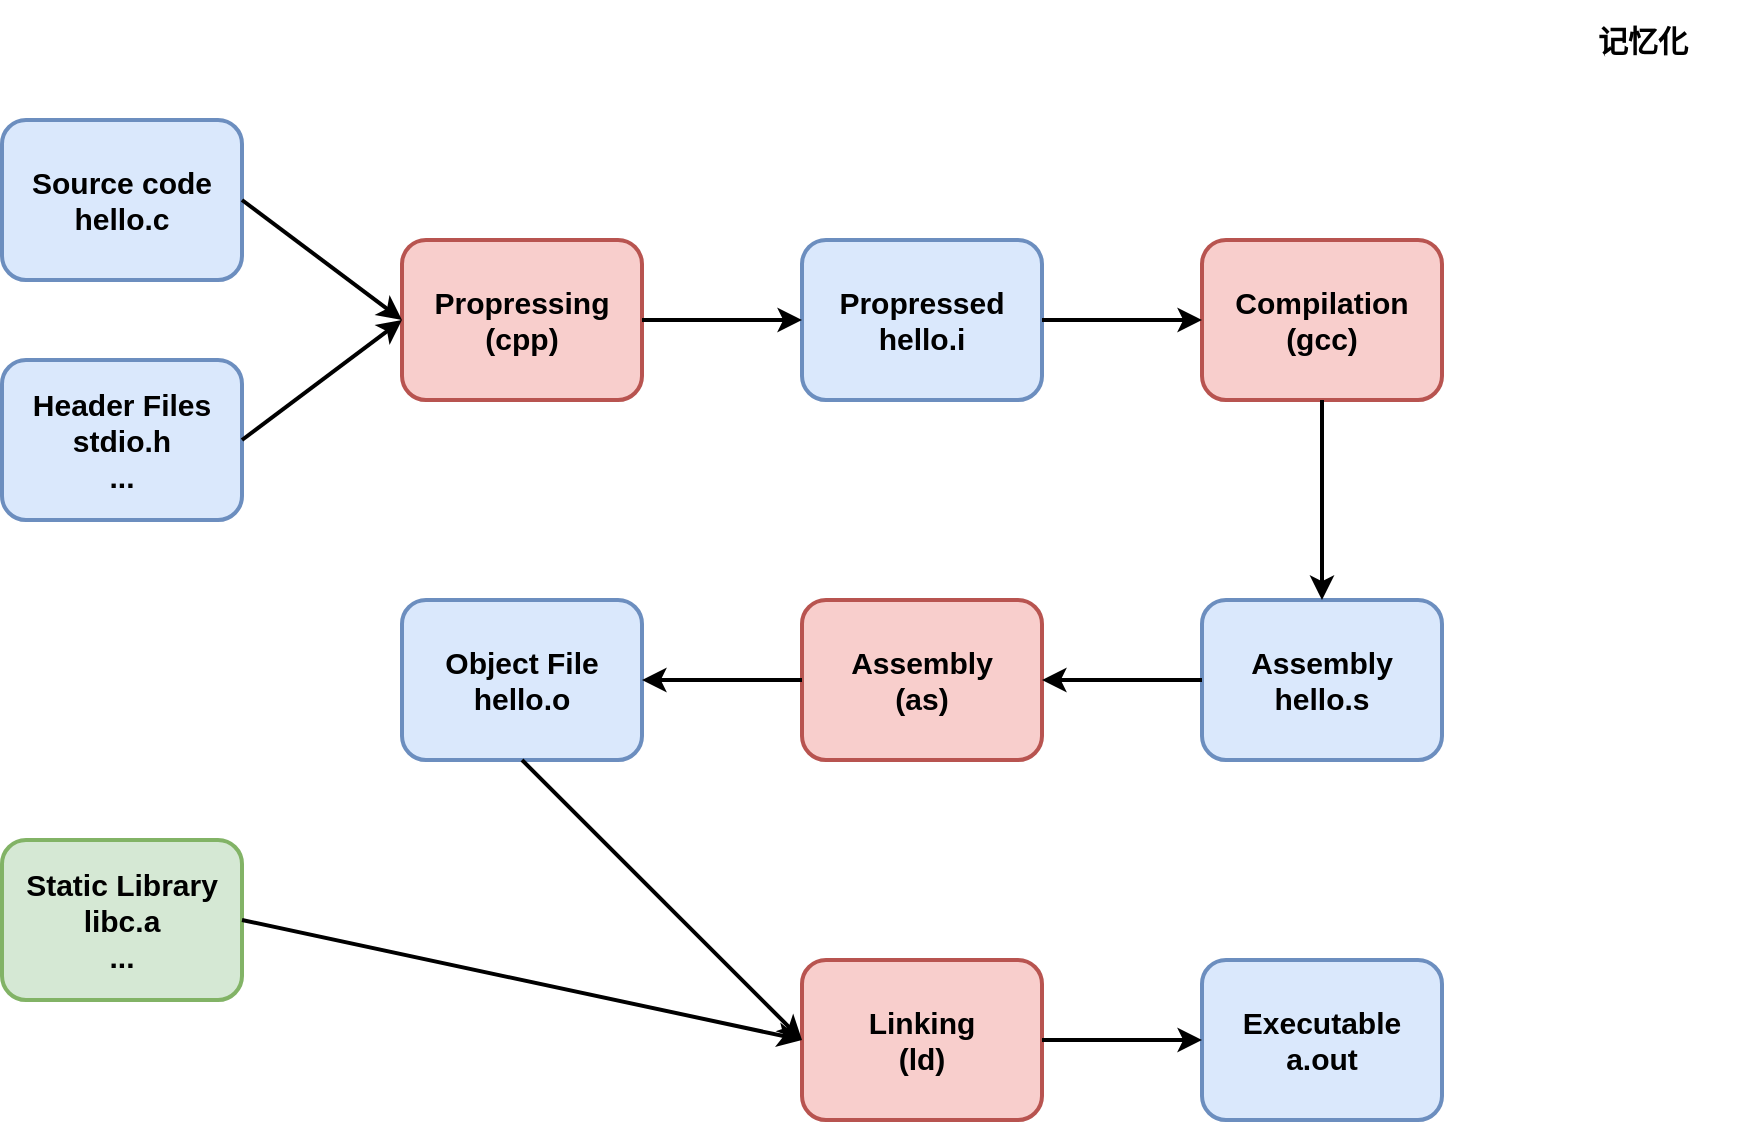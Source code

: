 <mxfile version="20.8.3" type="github">
  <diagram id="uWp80mwzBpb_2XNW5zBk" name="第 1 页">
    <mxGraphModel dx="177" dy="624" grid="1" gridSize="10" guides="1" tooltips="1" connect="1" arrows="1" fold="1" page="1" pageScale="1" pageWidth="827" pageHeight="1169" math="0" shadow="0">
      <root>
        <mxCell id="0" />
        <mxCell id="1" parent="0" />
        <mxCell id="LjfNCw7-rI7ph9ImsVuL-1" value="Source code&lt;br&gt;hello.c" style="rounded=1;whiteSpace=wrap;html=1;strokeWidth=2;fillWeight=4;hachureGap=8;hachureAngle=45;fillColor=#dae8fc;strokeColor=#6c8ebf;fontSize=15;fontStyle=1" vertex="1" parent="1">
          <mxGeometry x="1160" y="120" width="120" height="80" as="geometry" />
        </mxCell>
        <mxCell id="LjfNCw7-rI7ph9ImsVuL-2" value="Propressing&lt;br&gt;(cpp)" style="rounded=1;whiteSpace=wrap;html=1;strokeWidth=2;fillWeight=4;hachureGap=8;hachureAngle=45;fillColor=#f8cecc;strokeColor=#b85450;fontSize=15;fontStyle=1" vertex="1" parent="1">
          <mxGeometry x="1360" y="180" width="120" height="80" as="geometry" />
        </mxCell>
        <mxCell id="LjfNCw7-rI7ph9ImsVuL-3" value="" style="endArrow=classic;html=1;rounded=0;strokeWidth=2;exitX=1;exitY=0.5;exitDx=0;exitDy=0;entryX=0;entryY=0.5;entryDx=0;entryDy=0;" edge="1" parent="1" source="LjfNCw7-rI7ph9ImsVuL-1" target="LjfNCw7-rI7ph9ImsVuL-2">
          <mxGeometry width="50" height="50" relative="1" as="geometry">
            <mxPoint x="1120" y="120" as="sourcePoint" />
            <mxPoint x="1170" y="70" as="targetPoint" />
          </mxGeometry>
        </mxCell>
        <mxCell id="LjfNCw7-rI7ph9ImsVuL-4" value="记忆化" style="text;strokeColor=none;fillColor=none;html=1;fontSize=15;fontStyle=1;verticalAlign=middle;align=center;" vertex="1" parent="1">
          <mxGeometry x="1920" y="60" width="120" height="40" as="geometry" />
        </mxCell>
        <mxCell id="LjfNCw7-rI7ph9ImsVuL-5" value="Header Files&lt;br&gt;stdio.h&lt;br&gt;..." style="rounded=1;whiteSpace=wrap;html=1;strokeWidth=2;fillWeight=4;hachureGap=8;hachureAngle=45;fillColor=#dae8fc;strokeColor=#6c8ebf;fontSize=15;fontStyle=1" vertex="1" parent="1">
          <mxGeometry x="1160" y="240" width="120" height="80" as="geometry" />
        </mxCell>
        <mxCell id="LjfNCw7-rI7ph9ImsVuL-6" value="Object File&lt;br&gt;hello.o" style="rounded=1;whiteSpace=wrap;html=1;strokeWidth=2;fillWeight=4;hachureGap=8;hachureAngle=45;fillColor=#dae8fc;strokeColor=#6c8ebf;fontSize=15;fontStyle=1" vertex="1" parent="1">
          <mxGeometry x="1360" y="360" width="120" height="80" as="geometry" />
        </mxCell>
        <mxCell id="LjfNCw7-rI7ph9ImsVuL-7" value="Compilation&lt;br&gt;(gcc)" style="rounded=1;whiteSpace=wrap;html=1;strokeWidth=2;fillWeight=4;hachureGap=8;hachureAngle=45;fillColor=#f8cecc;strokeColor=#b85450;fontSize=15;fontStyle=1" vertex="1" parent="1">
          <mxGeometry x="1760" y="180" width="120" height="80" as="geometry" />
        </mxCell>
        <mxCell id="LjfNCw7-rI7ph9ImsVuL-8" value="Assembly&lt;br&gt;(as)" style="rounded=1;whiteSpace=wrap;html=1;strokeWidth=2;fillWeight=4;hachureGap=8;hachureAngle=45;fillColor=#f8cecc;strokeColor=#b85450;fontSize=15;fontStyle=1" vertex="1" parent="1">
          <mxGeometry x="1560" y="360" width="120" height="80" as="geometry" />
        </mxCell>
        <mxCell id="LjfNCw7-rI7ph9ImsVuL-9" value="Linking&lt;br&gt;(ld)" style="rounded=1;whiteSpace=wrap;html=1;strokeWidth=2;fillWeight=4;hachureGap=8;hachureAngle=45;fillColor=#f8cecc;strokeColor=#b85450;fontSize=15;fontStyle=1" vertex="1" parent="1">
          <mxGeometry x="1560" y="540" width="120" height="80" as="geometry" />
        </mxCell>
        <mxCell id="LjfNCw7-rI7ph9ImsVuL-10" value="Propressed&lt;br&gt;hello.i" style="rounded=1;whiteSpace=wrap;html=1;strokeWidth=2;fillWeight=4;hachureGap=8;hachureAngle=45;fillColor=#dae8fc;strokeColor=#6c8ebf;fontSize=15;fontStyle=1" vertex="1" parent="1">
          <mxGeometry x="1560" y="180" width="120" height="80" as="geometry" />
        </mxCell>
        <mxCell id="LjfNCw7-rI7ph9ImsVuL-11" value="" style="endArrow=classic;html=1;rounded=0;strokeWidth=2;exitX=1;exitY=0.5;exitDx=0;exitDy=0;entryX=0;entryY=0.5;entryDx=0;entryDy=0;" edge="1" parent="1" source="LjfNCw7-rI7ph9ImsVuL-5" target="LjfNCw7-rI7ph9ImsVuL-2">
          <mxGeometry width="50" height="50" relative="1" as="geometry">
            <mxPoint x="1395" y="410" as="sourcePoint" />
            <mxPoint x="1445" y="360" as="targetPoint" />
          </mxGeometry>
        </mxCell>
        <mxCell id="LjfNCw7-rI7ph9ImsVuL-12" value="" style="endArrow=classic;html=1;rounded=0;strokeWidth=2;exitX=1;exitY=0.5;exitDx=0;exitDy=0;entryX=0;entryY=0.5;entryDx=0;entryDy=0;" edge="1" parent="1" source="LjfNCw7-rI7ph9ImsVuL-2" target="LjfNCw7-rI7ph9ImsVuL-10">
          <mxGeometry width="50" height="50" relative="1" as="geometry">
            <mxPoint x="1890" y="130" as="sourcePoint" />
            <mxPoint x="1940" y="80" as="targetPoint" />
          </mxGeometry>
        </mxCell>
        <mxCell id="LjfNCw7-rI7ph9ImsVuL-13" value="" style="endArrow=classic;html=1;rounded=0;strokeWidth=2;exitX=1;exitY=0.5;exitDx=0;exitDy=0;entryX=0;entryY=0.5;entryDx=0;entryDy=0;" edge="1" parent="1" source="LjfNCw7-rI7ph9ImsVuL-10" target="LjfNCw7-rI7ph9ImsVuL-7">
          <mxGeometry width="50" height="50" relative="1" as="geometry">
            <mxPoint x="1740" y="470" as="sourcePoint" />
            <mxPoint x="1790" y="420" as="targetPoint" />
          </mxGeometry>
        </mxCell>
        <mxCell id="LjfNCw7-rI7ph9ImsVuL-14" value="Assembly&lt;br&gt;hello.s" style="rounded=1;whiteSpace=wrap;html=1;strokeWidth=2;fillWeight=4;hachureGap=8;hachureAngle=45;fillColor=#dae8fc;strokeColor=#6c8ebf;fontSize=15;fontStyle=1" vertex="1" parent="1">
          <mxGeometry x="1760" y="360" width="120" height="80" as="geometry" />
        </mxCell>
        <mxCell id="LjfNCw7-rI7ph9ImsVuL-15" value="" style="endArrow=classic;html=1;rounded=0;strokeWidth=2;exitX=0;exitY=0.5;exitDx=0;exitDy=0;entryX=1;entryY=0.5;entryDx=0;entryDy=0;" edge="1" parent="1" source="LjfNCw7-rI7ph9ImsVuL-14" target="LjfNCw7-rI7ph9ImsVuL-8">
          <mxGeometry width="50" height="50" relative="1" as="geometry">
            <mxPoint x="1410" y="500" as="sourcePoint" />
            <mxPoint x="1460" y="450" as="targetPoint" />
          </mxGeometry>
        </mxCell>
        <mxCell id="LjfNCw7-rI7ph9ImsVuL-16" value="" style="endArrow=classic;html=1;rounded=0;strokeWidth=2;exitX=0;exitY=0.5;exitDx=0;exitDy=0;entryX=1;entryY=0.5;entryDx=0;entryDy=0;" edge="1" parent="1" source="LjfNCw7-rI7ph9ImsVuL-8" target="LjfNCw7-rI7ph9ImsVuL-6">
          <mxGeometry width="50" height="50" relative="1" as="geometry">
            <mxPoint x="1480" y="510" as="sourcePoint" />
            <mxPoint x="1530" y="460" as="targetPoint" />
          </mxGeometry>
        </mxCell>
        <mxCell id="LjfNCw7-rI7ph9ImsVuL-17" value="Static Library&lt;br&gt;libc.a&lt;br&gt;..." style="rounded=1;whiteSpace=wrap;html=1;strokeWidth=2;fillWeight=4;hachureGap=8;hachureAngle=45;fillColor=#d5e8d4;strokeColor=#82b366;fontSize=15;fontStyle=1" vertex="1" parent="1">
          <mxGeometry x="1160" y="480" width="120" height="80" as="geometry" />
        </mxCell>
        <mxCell id="LjfNCw7-rI7ph9ImsVuL-18" value="Executable&lt;br&gt;a.out" style="rounded=1;whiteSpace=wrap;html=1;strokeWidth=2;fillWeight=4;hachureGap=8;hachureAngle=45;fillColor=#dae8fc;strokeColor=#6c8ebf;fontSize=15;fontStyle=1" vertex="1" parent="1">
          <mxGeometry x="1760" y="540" width="120" height="80" as="geometry" />
        </mxCell>
        <mxCell id="LjfNCw7-rI7ph9ImsVuL-19" value="" style="endArrow=classic;html=1;rounded=0;strokeWidth=2;exitX=1;exitY=0.5;exitDx=0;exitDy=0;entryX=0;entryY=0.5;entryDx=0;entryDy=0;" edge="1" parent="1" source="LjfNCw7-rI7ph9ImsVuL-9" target="LjfNCw7-rI7ph9ImsVuL-18">
          <mxGeometry width="50" height="50" relative="1" as="geometry">
            <mxPoint x="1650" y="510" as="sourcePoint" />
            <mxPoint x="1700" y="460" as="targetPoint" />
          </mxGeometry>
        </mxCell>
        <mxCell id="LjfNCw7-rI7ph9ImsVuL-20" value="" style="endArrow=classic;html=1;rounded=0;strokeWidth=2;exitX=0.5;exitY=1;exitDx=0;exitDy=0;entryX=0;entryY=0.5;entryDx=0;entryDy=0;" edge="1" parent="1" source="LjfNCw7-rI7ph9ImsVuL-6" target="LjfNCw7-rI7ph9ImsVuL-9">
          <mxGeometry width="50" height="50" relative="1" as="geometry">
            <mxPoint x="1500" y="830" as="sourcePoint" />
            <mxPoint x="1550" y="780" as="targetPoint" />
          </mxGeometry>
        </mxCell>
        <mxCell id="LjfNCw7-rI7ph9ImsVuL-21" value="" style="endArrow=classic;html=1;rounded=0;strokeWidth=2;exitX=1;exitY=0.5;exitDx=0;exitDy=0;entryX=0;entryY=0.5;entryDx=0;entryDy=0;" edge="1" parent="1" source="LjfNCw7-rI7ph9ImsVuL-17" target="LjfNCw7-rI7ph9ImsVuL-9">
          <mxGeometry width="50" height="50" relative="1" as="geometry">
            <mxPoint x="1420" y="710" as="sourcePoint" />
            <mxPoint x="1470" y="660" as="targetPoint" />
          </mxGeometry>
        </mxCell>
        <mxCell id="LjfNCw7-rI7ph9ImsVuL-22" value="" style="endArrow=classic;html=1;rounded=0;strokeWidth=2;exitX=0.5;exitY=1;exitDx=0;exitDy=0;entryX=0.5;entryY=0;entryDx=0;entryDy=0;" edge="1" parent="1" source="LjfNCw7-rI7ph9ImsVuL-7" target="LjfNCw7-rI7ph9ImsVuL-14">
          <mxGeometry width="50" height="50" relative="1" as="geometry">
            <mxPoint x="1960" y="290" as="sourcePoint" />
            <mxPoint x="2010" y="240" as="targetPoint" />
          </mxGeometry>
        </mxCell>
      </root>
    </mxGraphModel>
  </diagram>
</mxfile>
